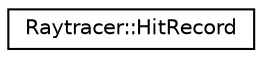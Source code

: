 digraph "Graphical Class Hierarchy"
{
 // LATEX_PDF_SIZE
  edge [fontname="Helvetica",fontsize="10",labelfontname="Helvetica",labelfontsize="10"];
  node [fontname="Helvetica",fontsize="10",shape=record];
  rankdir="LR";
  Node0 [label="Raytracer::HitRecord",height=0.2,width=0.4,color="black", fillcolor="white", style="filled",URL="$classRaytracer_1_1HitRecord.html",tooltip="Class representing a record of a hit."];
}
